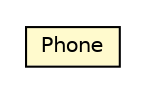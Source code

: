 #!/usr/local/bin/dot
#
# Class diagram 
# Generated by UMLGraph version 5.1 (http://www.umlgraph.org/)
#

digraph G {
	edge [fontname="Helvetica",fontsize=10,labelfontname="Helvetica",labelfontsize=10];
	node [fontname="Helvetica",fontsize=10,shape=plaintext];
	nodesep=0.25;
	ranksep=0.5;
	// com.clapi.data.Phone
	c227 [label=<<table title="com.clapi.data.Phone" border="0" cellborder="1" cellspacing="0" cellpadding="2" port="p" bgcolor="lemonChiffon" href="./Phone.html">
		<tr><td><table border="0" cellspacing="0" cellpadding="1">
<tr><td align="center" balign="center"> Phone </td></tr>
		</table></td></tr>
		</table>>, fontname="Helvetica", fontcolor="black", fontsize=10.0];
}

